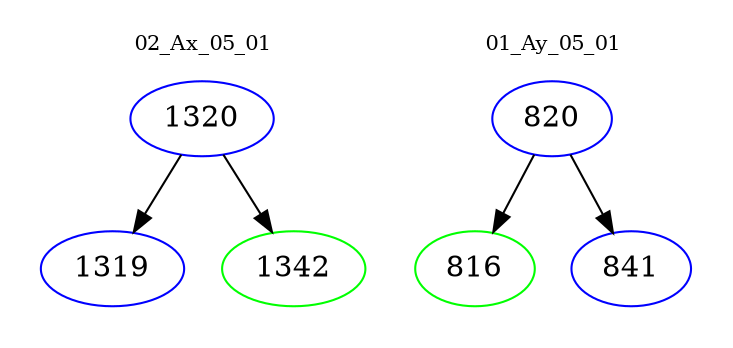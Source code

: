 digraph{
subgraph cluster_0 {
color = white
label = "02_Ax_05_01";
fontsize=10;
T0_1320 [label="1320", color="blue"]
T0_1320 -> T0_1319 [color="black"]
T0_1319 [label="1319", color="blue"]
T0_1320 -> T0_1342 [color="black"]
T0_1342 [label="1342", color="green"]
}
subgraph cluster_1 {
color = white
label = "01_Ay_05_01";
fontsize=10;
T1_820 [label="820", color="blue"]
T1_820 -> T1_816 [color="black"]
T1_816 [label="816", color="green"]
T1_820 -> T1_841 [color="black"]
T1_841 [label="841", color="blue"]
}
}
